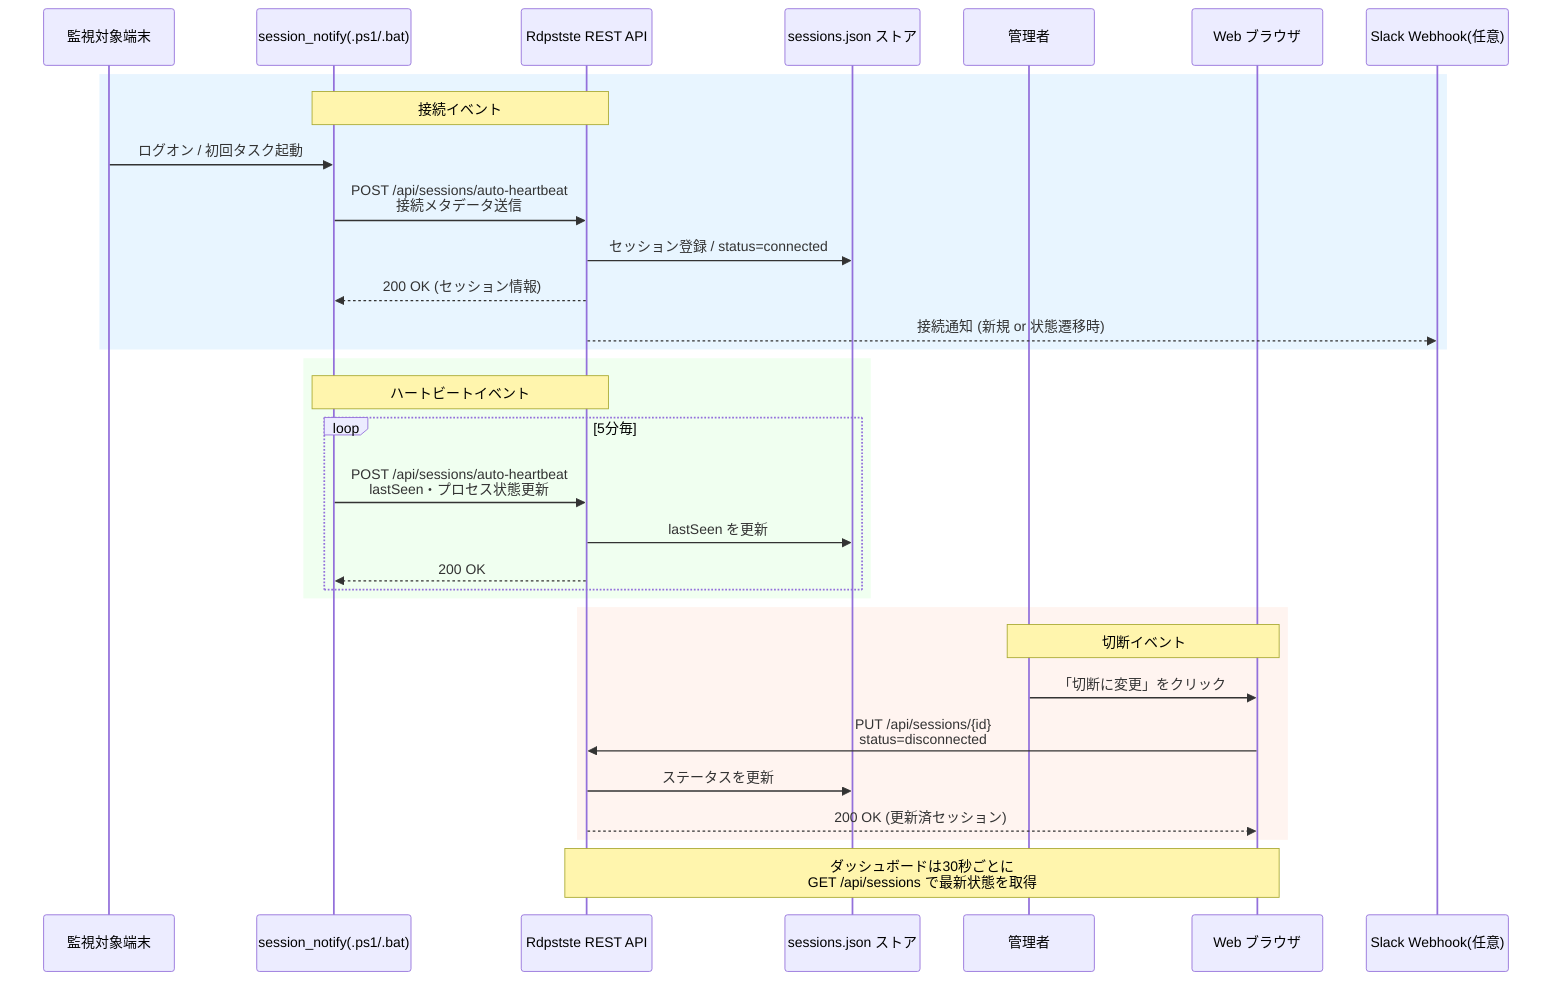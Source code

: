 sequenceDiagram
    participant Client as 監視対象端末
    participant Agent as session_notify(.ps1/.bat)
    participant Api as Rdpstste REST API
    participant Store as sessions.json ストア
    participant Operator as 管理者
    participant Browser as Web ブラウザ
    participant Slack as Slack Webhook(任意)

    rect rgb(232,245,255)
        note over Agent,Api: 接続イベント
        Client->>Agent: ログオン / 初回タスク起動
        Agent->>Api: POST /api/sessions/auto-heartbeat<br/>接続メタデータ送信
        Api->>Store: セッション登録 / status=connected
        Api-->>Agent: 200 OK (セッション情報)
        Api-->>Slack: 接続通知 (新規 or 状態遷移時)
    end

    rect rgb(240,255,240)
        note over Agent,Api: ハートビートイベント
        loop 5分毎
            Agent->>Api: POST /api/sessions/auto-heartbeat<br/>lastSeen・プロセス状態更新
            Api->>Store: lastSeen を更新
            Api-->>Agent: 200 OK
        end
    end

    rect rgb(255,244,240)
        note over Operator,Browser: 切断イベント
        Operator->>Browser: 「切断に変更」をクリック
        Browser->>Api: PUT /api/sessions/{id}<br/>status=disconnected
        Api->>Store: ステータスを更新
        Api-->>Browser: 200 OK (更新済セッション)
    end

    Note over Browser,Api: ダッシュボードは30秒ごとに<br/>GET /api/sessions で最新状態を取得